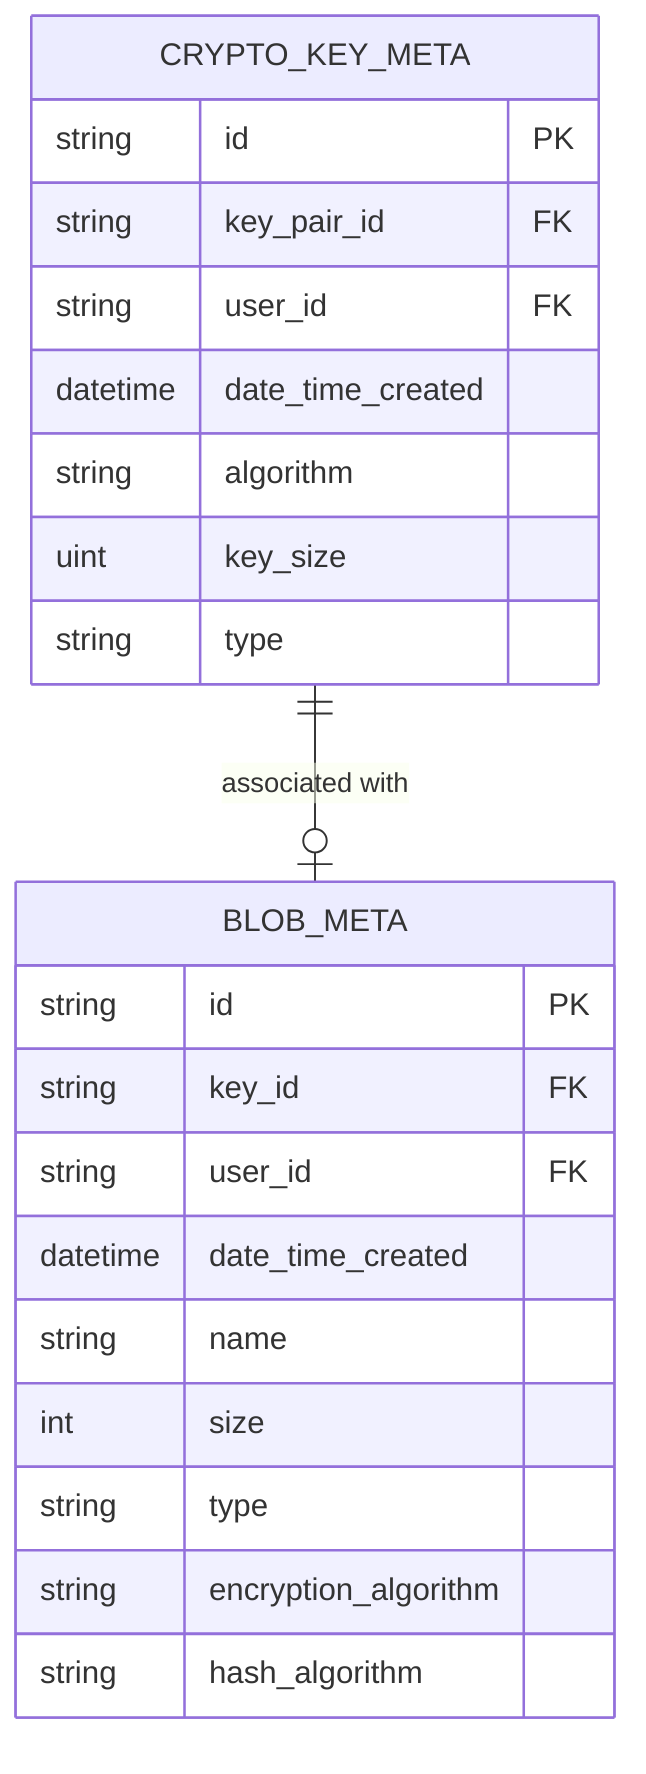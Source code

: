 erDiagram
    CRYPTO_KEY_META {
        string id PK
        string key_pair_id FK
        string user_id FK
        datetime date_time_created
        string algorithm
        uint key_size
        string type
    }

    BLOB_META {
        string id PK
        string key_id FK
        string user_id FK
        datetime date_time_created
        string name
        int size
        string type
        string encryption_algorithm
        string hash_algorithm
    }

    CRYPTO_KEY_META ||--o| BLOB_META : "associated with"